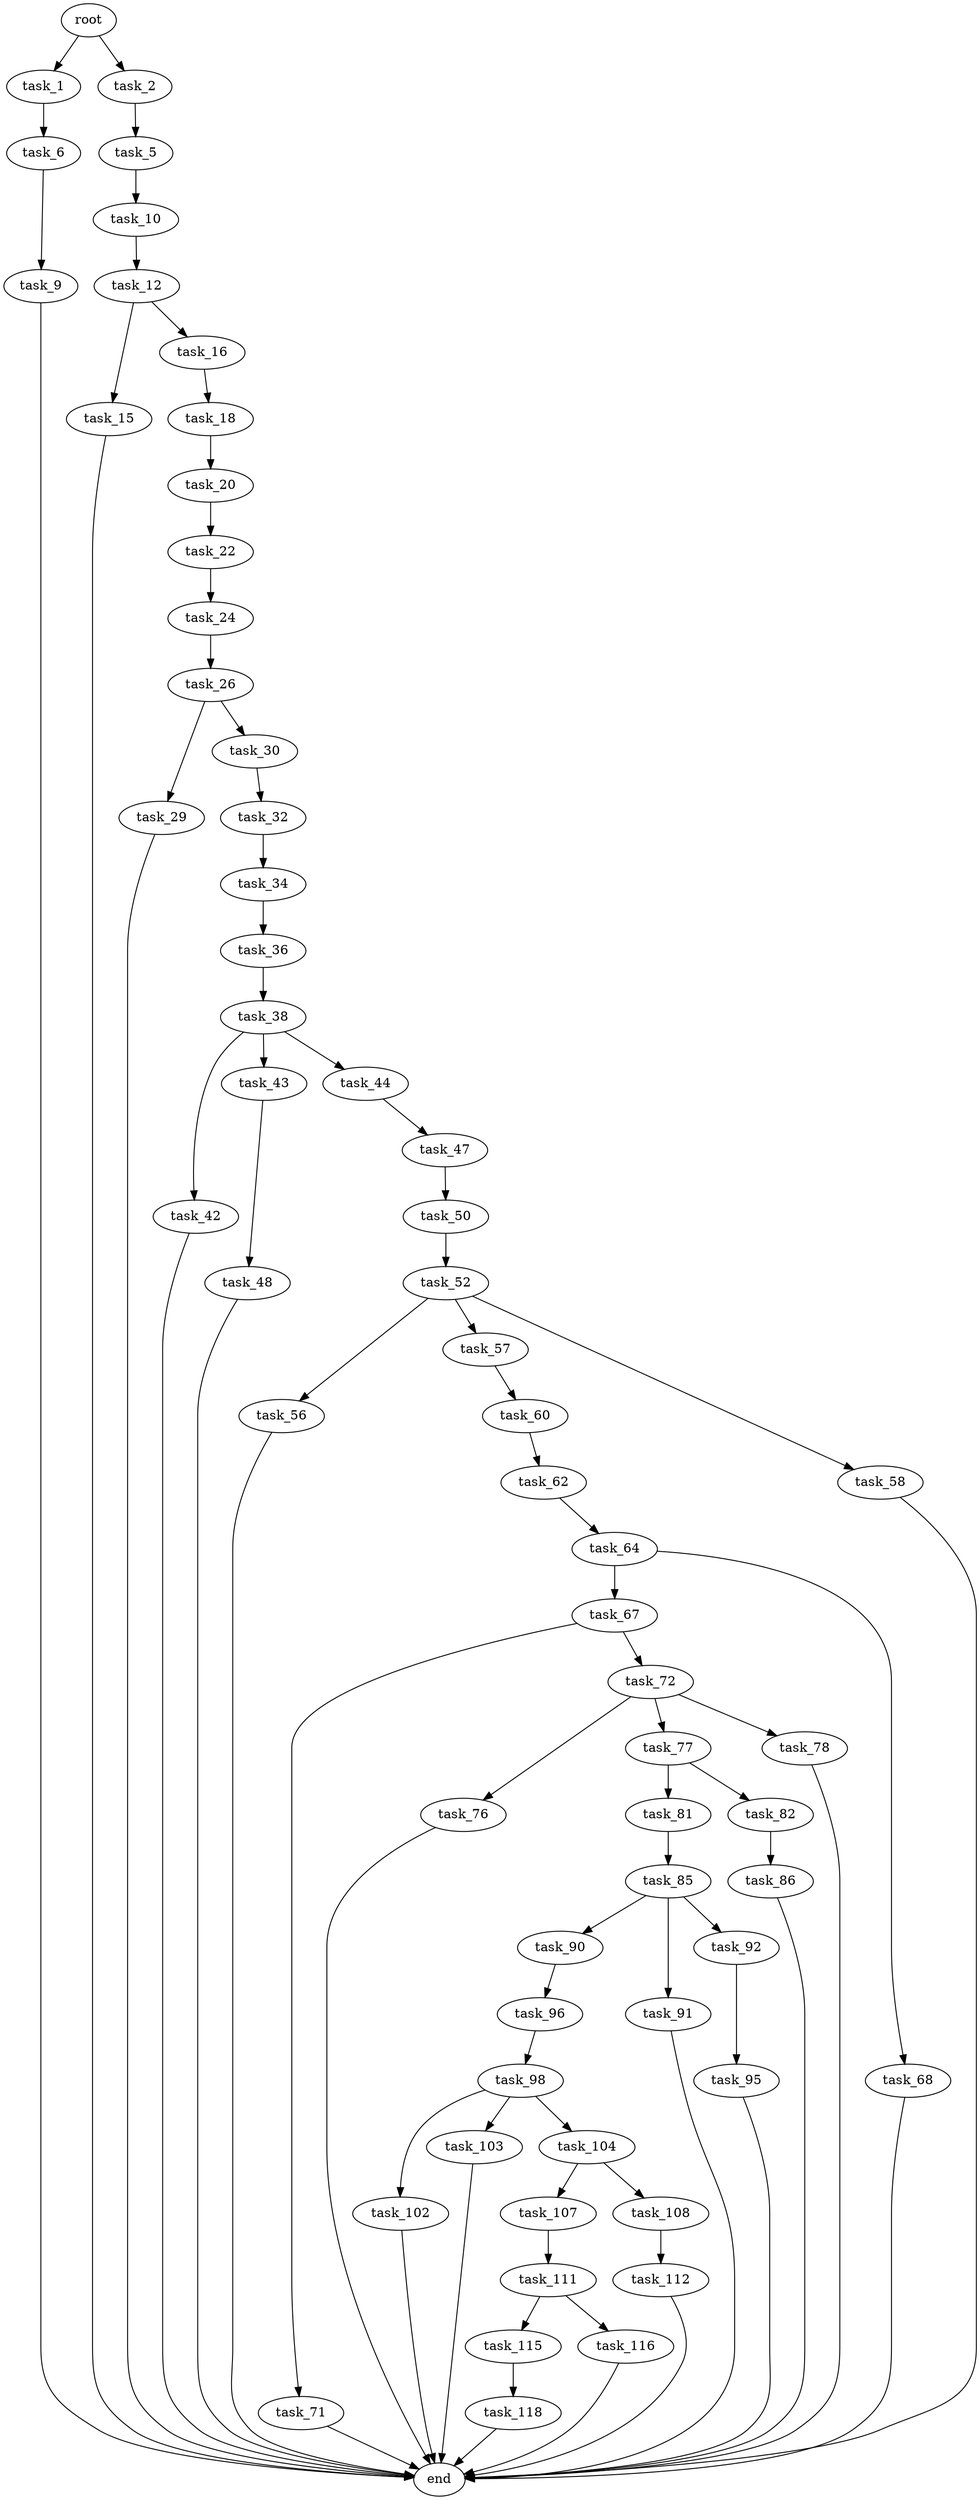 digraph G {
  root [size="0.000000"];
  task_1 [size="368293445632.000000"];
  task_2 [size="68719476736.000000"];
  task_5 [size="109383434620.000000"];
  task_6 [size="10666527603.000000"];
  task_9 [size="1094438803.000000"];
  task_10 [size="549755813888.000000"];
  task_12 [size="134217728000.000000"];
  task_15 [size="825046178187.000000"];
  task_16 [size="28991029248.000000"];
  task_18 [size="549755813888.000000"];
  task_20 [size="145657815565.000000"];
  task_22 [size="549755813888.000000"];
  task_24 [size="9465835893.000000"];
  task_26 [size="44651428836.000000"];
  task_29 [size="8690486623.000000"];
  task_30 [size="40254517563.000000"];
  task_32 [size="311518260573.000000"];
  task_34 [size="42101966610.000000"];
  task_36 [size="3914146001.000000"];
  task_38 [size="16391022096.000000"];
  task_42 [size="526162147221.000000"];
  task_43 [size="231928233984.000000"];
  task_44 [size="134217728000.000000"];
  task_47 [size="64007955719.000000"];
  task_48 [size="1322422458190.000000"];
  task_50 [size="1622673999.000000"];
  task_52 [size="8589934592.000000"];
  task_56 [size="25688175557.000000"];
  task_57 [size="29709014205.000000"];
  task_58 [size="134217728000.000000"];
  task_60 [size="40905039657.000000"];
  task_62 [size="32625313553.000000"];
  task_64 [size="28991029248.000000"];
  task_67 [size="6076601888.000000"];
  task_68 [size="25715042515.000000"];
  task_71 [size="1249915279.000000"];
  task_72 [size="28991029248.000000"];
  task_76 [size="8589934592.000000"];
  task_77 [size="297161128437.000000"];
  task_78 [size="68719476736.000000"];
  task_81 [size="38733289251.000000"];
  task_82 [size="401839526598.000000"];
  task_85 [size="134217728000.000000"];
  task_86 [size="106236830907.000000"];
  task_90 [size="230761339745.000000"];
  task_91 [size="231928233984.000000"];
  task_92 [size="28991029248.000000"];
  task_95 [size="52367261105.000000"];
  task_96 [size="274300746441.000000"];
  task_98 [size="28991029248.000000"];
  task_102 [size="782757789696.000000"];
  task_103 [size="152210139906.000000"];
  task_104 [size="68719476736.000000"];
  task_107 [size="28991029248.000000"];
  task_108 [size="1381773410.000000"];
  task_111 [size="5640498859.000000"];
  task_112 [size="59500132894.000000"];
  task_115 [size="5390157607.000000"];
  task_116 [size="231928233984.000000"];
  task_118 [size="231928233984.000000"];
  end [size="0.000000"];

  root -> task_1 [size="1.000000"];
  root -> task_2 [size="1.000000"];
  task_1 -> task_6 [size="411041792.000000"];
  task_2 -> task_5 [size="134217728.000000"];
  task_5 -> task_10 [size="75497472.000000"];
  task_6 -> task_9 [size="33554432.000000"];
  task_9 -> end [size="1.000000"];
  task_10 -> task_12 [size="536870912.000000"];
  task_12 -> task_15 [size="209715200.000000"];
  task_12 -> task_16 [size="209715200.000000"];
  task_15 -> end [size="1.000000"];
  task_16 -> task_18 [size="75497472.000000"];
  task_18 -> task_20 [size="536870912.000000"];
  task_20 -> task_22 [size="679477248.000000"];
  task_22 -> task_24 [size="536870912.000000"];
  task_24 -> task_26 [size="838860800.000000"];
  task_26 -> task_29 [size="209715200.000000"];
  task_26 -> task_30 [size="209715200.000000"];
  task_29 -> end [size="1.000000"];
  task_30 -> task_32 [size="679477248.000000"];
  task_32 -> task_34 [size="209715200.000000"];
  task_34 -> task_36 [size="838860800.000000"];
  task_36 -> task_38 [size="411041792.000000"];
  task_38 -> task_42 [size="301989888.000000"];
  task_38 -> task_43 [size="301989888.000000"];
  task_38 -> task_44 [size="301989888.000000"];
  task_42 -> end [size="1.000000"];
  task_43 -> task_48 [size="301989888.000000"];
  task_44 -> task_47 [size="209715200.000000"];
  task_47 -> task_50 [size="209715200.000000"];
  task_48 -> end [size="1.000000"];
  task_50 -> task_52 [size="134217728.000000"];
  task_52 -> task_56 [size="33554432.000000"];
  task_52 -> task_57 [size="33554432.000000"];
  task_52 -> task_58 [size="33554432.000000"];
  task_56 -> end [size="1.000000"];
  task_57 -> task_60 [size="679477248.000000"];
  task_58 -> end [size="1.000000"];
  task_60 -> task_62 [size="33554432.000000"];
  task_62 -> task_64 [size="838860800.000000"];
  task_64 -> task_67 [size="75497472.000000"];
  task_64 -> task_68 [size="75497472.000000"];
  task_67 -> task_71 [size="411041792.000000"];
  task_67 -> task_72 [size="411041792.000000"];
  task_68 -> end [size="1.000000"];
  task_71 -> end [size="1.000000"];
  task_72 -> task_76 [size="75497472.000000"];
  task_72 -> task_77 [size="75497472.000000"];
  task_72 -> task_78 [size="75497472.000000"];
  task_76 -> end [size="1.000000"];
  task_77 -> task_81 [size="301989888.000000"];
  task_77 -> task_82 [size="301989888.000000"];
  task_78 -> end [size="1.000000"];
  task_81 -> task_85 [size="838860800.000000"];
  task_82 -> task_86 [size="301989888.000000"];
  task_85 -> task_90 [size="209715200.000000"];
  task_85 -> task_91 [size="209715200.000000"];
  task_85 -> task_92 [size="209715200.000000"];
  task_86 -> end [size="1.000000"];
  task_90 -> task_96 [size="301989888.000000"];
  task_91 -> end [size="1.000000"];
  task_92 -> task_95 [size="75497472.000000"];
  task_95 -> end [size="1.000000"];
  task_96 -> task_98 [size="536870912.000000"];
  task_98 -> task_102 [size="75497472.000000"];
  task_98 -> task_103 [size="75497472.000000"];
  task_98 -> task_104 [size="75497472.000000"];
  task_102 -> end [size="1.000000"];
  task_103 -> end [size="1.000000"];
  task_104 -> task_107 [size="134217728.000000"];
  task_104 -> task_108 [size="134217728.000000"];
  task_107 -> task_111 [size="75497472.000000"];
  task_108 -> task_112 [size="33554432.000000"];
  task_111 -> task_115 [size="536870912.000000"];
  task_111 -> task_116 [size="536870912.000000"];
  task_112 -> end [size="1.000000"];
  task_115 -> task_118 [size="134217728.000000"];
  task_116 -> end [size="1.000000"];
  task_118 -> end [size="1.000000"];
}
